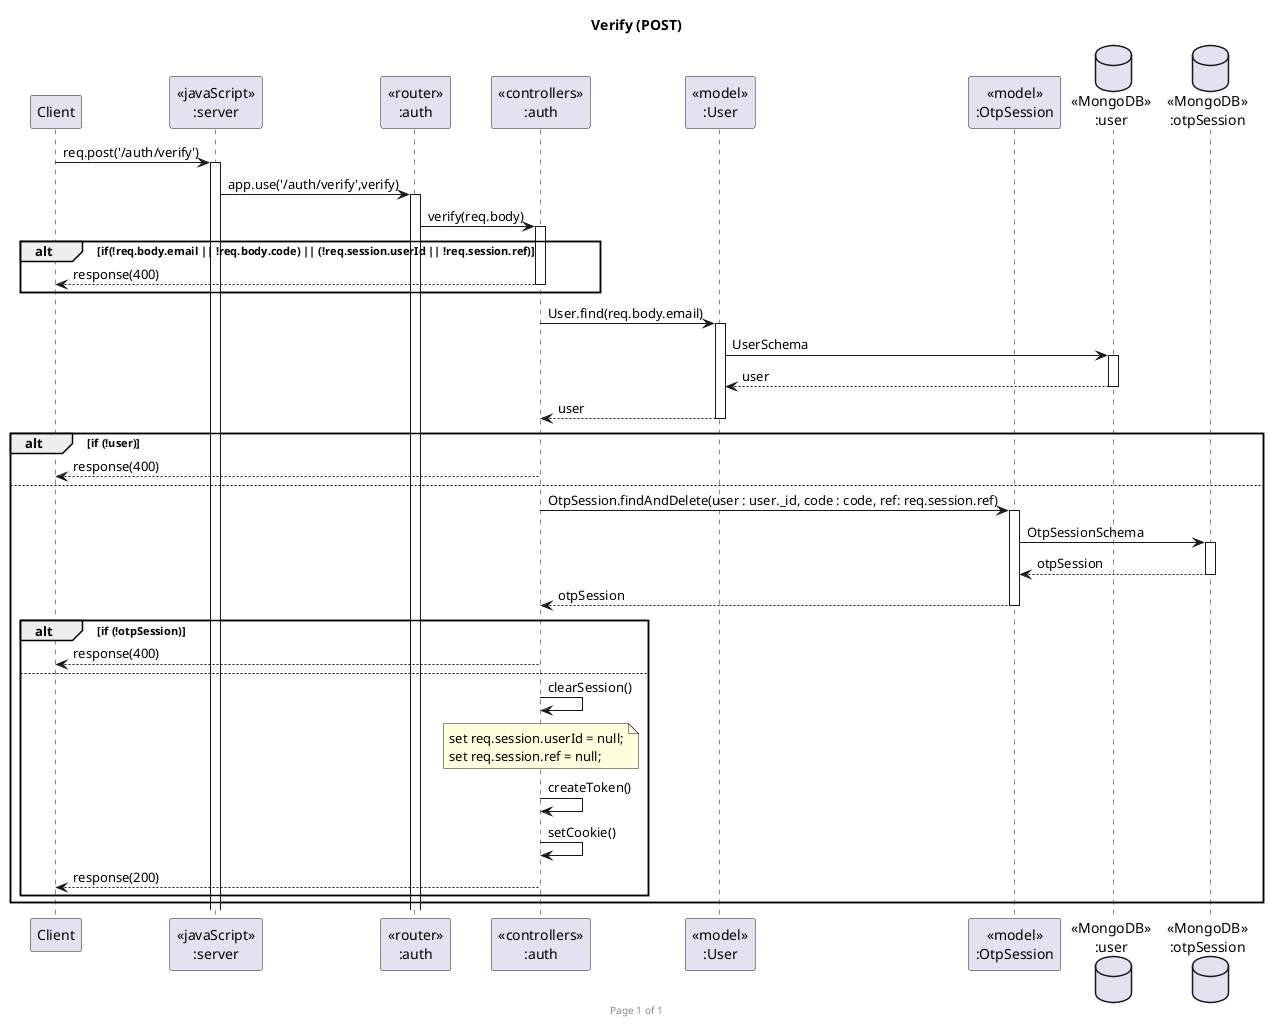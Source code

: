@startuml Verify (POST)

footer Page %page% of %lastpage%
title "Verify (POST)"

participant "Client" as client
participant "<<javaScript>>\n:server" as server
participant "<<router>>\n:auth" as AuthRouter
participant "<<controllers>>\n:auth" as AuthController
participant "<<model>>\n:User" as UserModel
participant "<<model>>\n:OtpSession" as OtpSessionModel

database "<<MongoDB>>\n:user" as UserDatabase
database "<<MongoDB>>\n:otpSession" as OtpSessionDatabase

client->server ++:req.post('/auth/verify')
server->AuthRouter ++:app.use('/auth/verify',verify)
AuthRouter -> AuthController ++: verify(req.body)
alt if(!req.body.email || !req.body.code) || (!req.session.userId || !req.session.ref)
AuthController-->client --:response(400)
end
AuthController->UserModel ++: User.find(req.body.email)
UserModel ->UserDatabase ++: UserSchema
UserDatabase --> UserModel --: user
AuthController <-- UserModel --:user
alt if (!user)
AuthController-->client --:response(400)
else
AuthController->OtpSessionModel ++: OtpSession.findAndDelete(user : user._id, code : code, ref: req.session.ref)
OtpSessionModel ->OtpSessionDatabase ++: OtpSessionSchema
OtpSessionDatabase --> OtpSessionModel --: otpSession
AuthController <-- OtpSessionModel --:otpSession

alt if (!otpSession)
AuthController-->client --:response(400)
else
AuthController->AuthController : clearSession()
note over AuthController
set req.session.userId = null;
set req.session.ref = null;
end note
AuthController->AuthController : createToken()
AuthController->AuthController : setCookie()
AuthController-->client --:response(200)
end
end


@enduml
